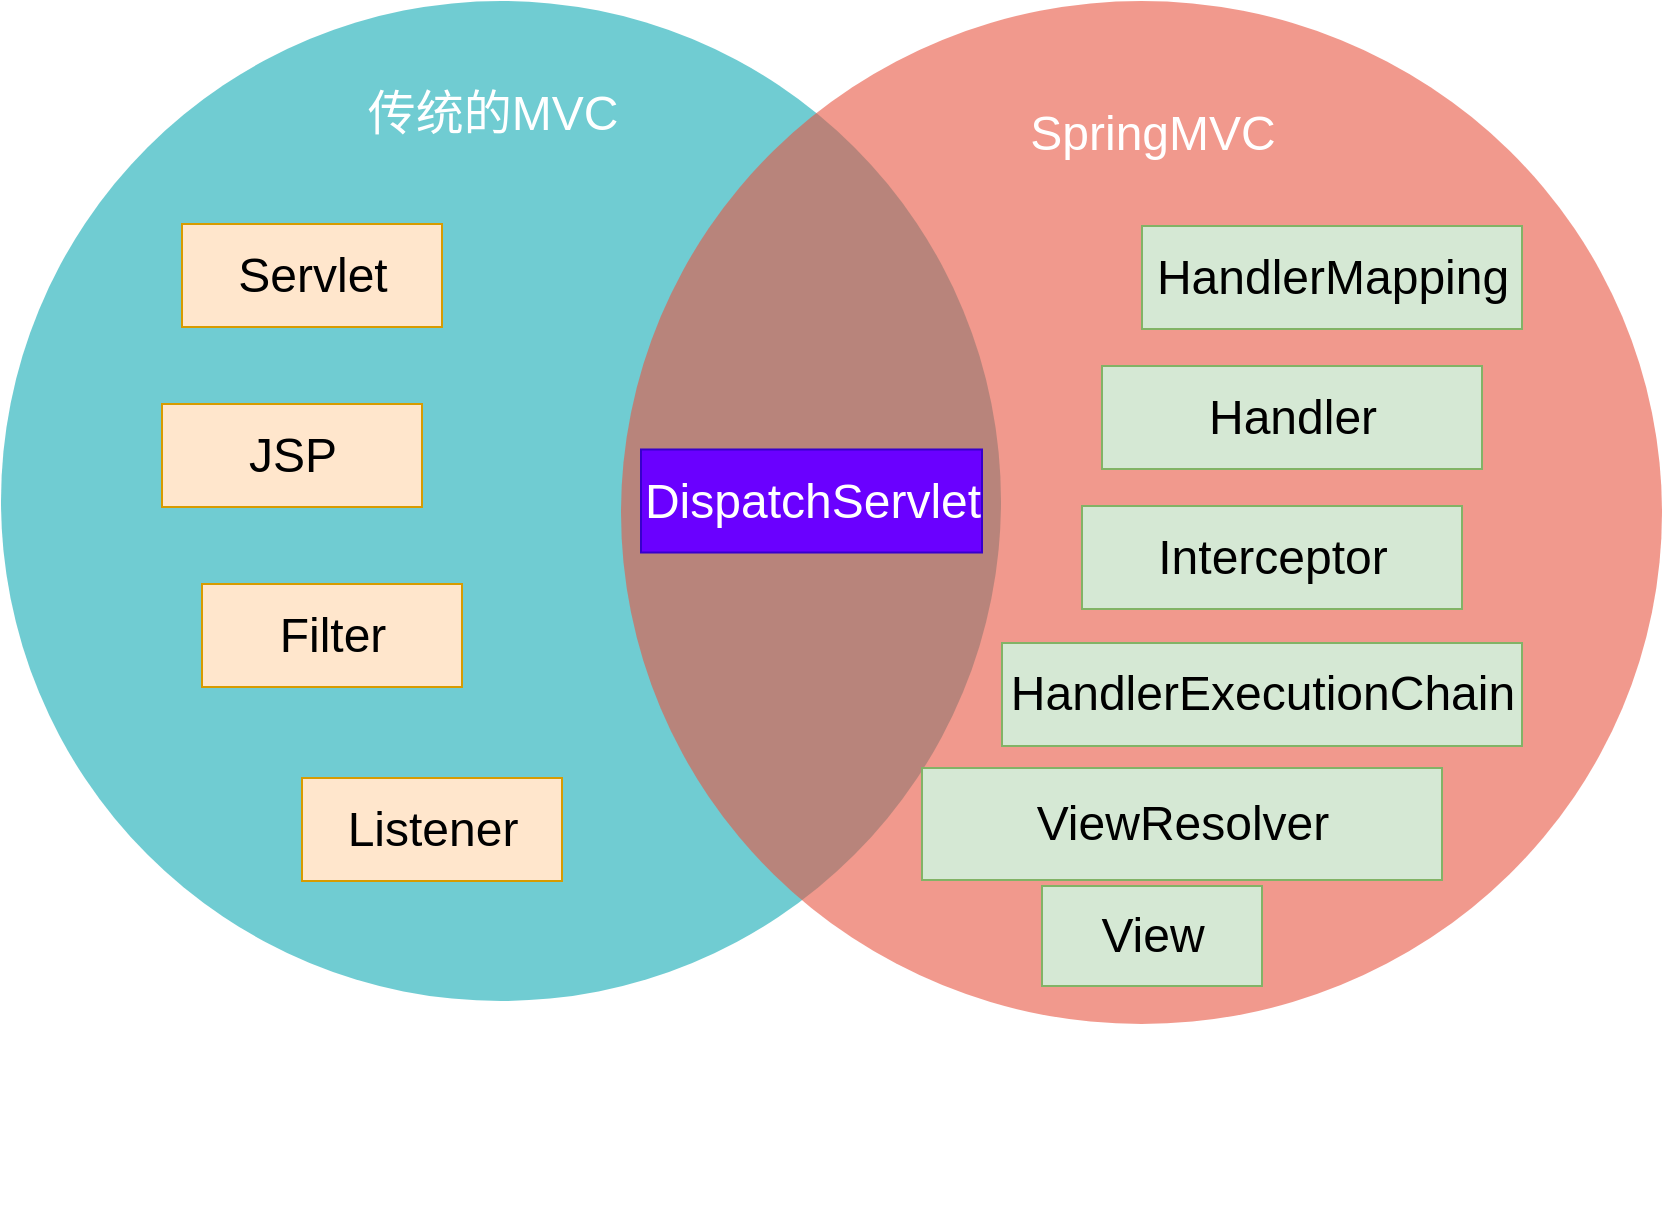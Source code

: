 <mxfile version="24.0.4" type="device" pages="2">
  <diagram id="3228e29e-7158-1315-38df-8450db1d8a1d" name="Page-1">
    <mxGraphModel dx="1500" dy="899" grid="1" gridSize="10" guides="1" tooltips="1" connect="1" arrows="1" fold="1" page="1" pageScale="1" pageWidth="1169" pageHeight="827" background="none" math="0" shadow="0">
      <root>
        <mxCell id="0" />
        <mxCell id="1" parent="0" />
        <mxCell id="21532" value="" style="ellipse;fillColor=#12AAB5;opacity=60;strokeColor=none;html=1;fontColor=#FFFFFF;" parent="1" vertex="1">
          <mxGeometry x="179.5" y="18.5" width="500" height="500" as="geometry" />
        </mxCell>
        <mxCell id="21533" value="" style="ellipse;fillColor=#e85642;opacity=60;strokeColor=none;html=1;fontColor=#FFFFFF;" parent="1" vertex="1">
          <mxGeometry x="489.5" y="18.5" width="520.5" height="511.5" as="geometry" />
        </mxCell>
        <mxCell id="21534" value="Servlet" style="text;fontSize=24;align=center;verticalAlign=middle;html=1;fillColor=#ffe6cc;strokeColor=#d79b00;" parent="1" vertex="1">
          <mxGeometry x="270" y="130" width="130" height="51.5" as="geometry" />
        </mxCell>
        <mxCell id="21536" value="Tradition" style="text;fontSize=24;align=center;verticalAlign=middle;html=1;fontColor=#FFFFFF;" parent="1" vertex="1">
          <mxGeometry x="499.5" y="558.5" width="190" height="70" as="geometry" />
        </mxCell>
        <mxCell id="7-HaCiihB34XGL5fVL0q-21540" value="JSP" style="text;fontSize=24;align=center;verticalAlign=middle;html=1;fillColor=#ffe6cc;strokeColor=#d79b00;" vertex="1" parent="1">
          <mxGeometry x="260" y="220" width="130" height="51.5" as="geometry" />
        </mxCell>
        <mxCell id="7-HaCiihB34XGL5fVL0q-21541" value="Filter" style="text;fontSize=24;align=center;verticalAlign=middle;html=1;fillColor=#ffe6cc;strokeColor=#d79b00;" vertex="1" parent="1">
          <mxGeometry x="280" y="310" width="130" height="51.5" as="geometry" />
        </mxCell>
        <mxCell id="7-HaCiihB34XGL5fVL0q-21542" value="Listener" style="text;fontSize=24;align=center;verticalAlign=middle;html=1;fillColor=#ffe6cc;strokeColor=#d79b00;" vertex="1" parent="1">
          <mxGeometry x="330" y="407" width="130" height="51.5" as="geometry" />
        </mxCell>
        <mxCell id="7-HaCiihB34XGL5fVL0q-21543" value="传统的MVC" style="text;fontSize=24;align=center;verticalAlign=middle;html=1;fontColor=#FFFFFF;" vertex="1" parent="1">
          <mxGeometry x="330" y="40" width="190" height="70" as="geometry" />
        </mxCell>
        <mxCell id="7-HaCiihB34XGL5fVL0q-21544" value="SpringMVC" style="text;fontSize=24;align=center;verticalAlign=middle;html=1;fontColor=#FFFFFF;" vertex="1" parent="1">
          <mxGeometry x="660" y="50" width="190" height="70" as="geometry" />
        </mxCell>
        <mxCell id="7-HaCiihB34XGL5fVL0q-21545" value="HandlerMapping" style="text;fontSize=24;align=center;verticalAlign=middle;html=1;fillColor=#d5e8d4;strokeColor=#82b366;" vertex="1" parent="1">
          <mxGeometry x="750" y="131" width="190" height="51.5" as="geometry" />
        </mxCell>
        <mxCell id="7-HaCiihB34XGL5fVL0q-21546" value="Handler" style="text;fontSize=24;align=center;verticalAlign=middle;html=1;fillColor=#d5e8d4;strokeColor=#82b366;" vertex="1" parent="1">
          <mxGeometry x="730" y="201" width="190" height="51.5" as="geometry" />
        </mxCell>
        <mxCell id="7-HaCiihB34XGL5fVL0q-21547" value="Interceptor" style="text;fontSize=24;align=center;verticalAlign=middle;html=1;fillColor=#d5e8d4;strokeColor=#82b366;" vertex="1" parent="1">
          <mxGeometry x="720" y="271" width="190" height="51.5" as="geometry" />
        </mxCell>
        <mxCell id="7-HaCiihB34XGL5fVL0q-21548" value="HandlerExecutionChain" style="text;fontSize=24;align=center;verticalAlign=middle;html=1;fillColor=#d5e8d4;strokeColor=#82b366;" vertex="1" parent="1">
          <mxGeometry x="680" y="339.5" width="260" height="51.5" as="geometry" />
        </mxCell>
        <mxCell id="7-HaCiihB34XGL5fVL0q-21549" value="ViewResolver" style="text;fontSize=24;align=center;verticalAlign=middle;html=1;fillColor=#d5e8d4;strokeColor=#82b366;" vertex="1" parent="1">
          <mxGeometry x="640" y="402" width="260" height="56" as="geometry" />
        </mxCell>
        <mxCell id="7-HaCiihB34XGL5fVL0q-21550" value="View" style="text;fontSize=24;align=center;verticalAlign=middle;html=1;fillColor=#d5e8d4;strokeColor=#82b366;" vertex="1" parent="1">
          <mxGeometry x="700" y="461" width="110" height="50" as="geometry" />
        </mxCell>
        <mxCell id="7-HaCiihB34XGL5fVL0q-21551" value="DispatchServlet" style="text;fontSize=24;align=center;verticalAlign=middle;html=1;fillColor=#6a00ff;strokeColor=#3700CC;fontColor=#ffffff;" vertex="1" parent="1">
          <mxGeometry x="499.5" y="242.75" width="170.5" height="51.5" as="geometry" />
        </mxCell>
      </root>
    </mxGraphModel>
  </diagram>
  <diagram id="3s8ViTIQCgOrYWG10YZX" name="理想的MVC">
    <mxGraphModel dx="1050" dy="629" grid="1" gridSize="10" guides="1" tooltips="1" connect="1" arrows="1" fold="1" page="1" pageScale="1" pageWidth="827" pageHeight="1169" math="0" shadow="0">
      <root>
        <mxCell id="0" />
        <mxCell id="1" parent="0" />
        <mxCell id="Cz5BFJqvExEph-cFm1eP-8" style="edgeStyle=orthogonalEdgeStyle;rounded=0;orthogonalLoop=1;jettySize=auto;html=1;exitX=0.5;exitY=1;exitDx=0;exitDy=0;entryX=0;entryY=0.5;entryDx=0;entryDy=0;" edge="1" parent="1" source="Cz5BFJqvExEph-cFm1eP-2" target="Cz5BFJqvExEph-cFm1eP-3">
          <mxGeometry relative="1" as="geometry" />
        </mxCell>
        <mxCell id="Cz5BFJqvExEph-cFm1eP-2" value="Controller" style="rounded=0;whiteSpace=wrap;html=1;" vertex="1" parent="1">
          <mxGeometry x="170" y="210" width="100" height="50" as="geometry" />
        </mxCell>
        <mxCell id="Cz5BFJqvExEph-cFm1eP-7" style="edgeStyle=orthogonalEdgeStyle;rounded=0;orthogonalLoop=1;jettySize=auto;html=1;exitX=1;exitY=0.5;exitDx=0;exitDy=0;entryX=0.5;entryY=1;entryDx=0;entryDy=0;" edge="1" parent="1" source="Cz5BFJqvExEph-cFm1eP-3" target="Cz5BFJqvExEph-cFm1eP-4">
          <mxGeometry relative="1" as="geometry" />
        </mxCell>
        <mxCell id="Cz5BFJqvExEph-cFm1eP-3" value="Model" style="rounded=0;whiteSpace=wrap;html=1;" vertex="1" parent="1">
          <mxGeometry x="310" y="290" width="100" height="50" as="geometry" />
        </mxCell>
        <mxCell id="Cz5BFJqvExEph-cFm1eP-13" value="响应" style="edgeStyle=orthogonalEdgeStyle;rounded=0;orthogonalLoop=1;jettySize=auto;html=1;" edge="1" parent="1" source="Cz5BFJqvExEph-cFm1eP-4" target="Cz5BFJqvExEph-cFm1eP-10">
          <mxGeometry relative="1" as="geometry" />
        </mxCell>
        <mxCell id="Cz5BFJqvExEph-cFm1eP-4" value="View" style="rounded=0;whiteSpace=wrap;html=1;" vertex="1" parent="1">
          <mxGeometry x="450" y="210" width="100" height="50" as="geometry" />
        </mxCell>
        <mxCell id="Cz5BFJqvExEph-cFm1eP-5" value="数据库" style="shape=cylinder3;whiteSpace=wrap;html=1;boundedLbl=1;backgroundOutline=1;size=15;" vertex="1" parent="1">
          <mxGeometry x="330" y="400" width="60" height="80" as="geometry" />
        </mxCell>
        <mxCell id="Cz5BFJqvExEph-cFm1eP-6" style="edgeStyle=orthogonalEdgeStyle;rounded=0;orthogonalLoop=1;jettySize=auto;html=1;exitX=0.5;exitY=1;exitDx=0;exitDy=0;entryX=0.5;entryY=0;entryDx=0;entryDy=0;entryPerimeter=0;startArrow=classic;startFill=1;" edge="1" parent="1" source="Cz5BFJqvExEph-cFm1eP-3" target="Cz5BFJqvExEph-cFm1eP-5">
          <mxGeometry relative="1" as="geometry" />
        </mxCell>
        <mxCell id="Cz5BFJqvExEph-cFm1eP-12" value="请求" style="edgeStyle=orthogonalEdgeStyle;rounded=0;orthogonalLoop=1;jettySize=auto;html=1;" edge="1" parent="1" source="Cz5BFJqvExEph-cFm1eP-9" target="Cz5BFJqvExEph-cFm1eP-2">
          <mxGeometry relative="1" as="geometry" />
        </mxCell>
        <mxCell id="Cz5BFJqvExEph-cFm1eP-9" value="用户" style="shape=umlActor;verticalLabelPosition=bottom;verticalAlign=top;html=1;outlineConnect=0;" vertex="1" parent="1">
          <mxGeometry x="205" y="80" width="30" height="60" as="geometry" />
        </mxCell>
        <mxCell id="Cz5BFJqvExEph-cFm1eP-10" value="用户" style="shape=umlActor;verticalLabelPosition=bottom;verticalAlign=top;html=1;outlineConnect=0;" vertex="1" parent="1">
          <mxGeometry x="485" y="80" width="30" height="60" as="geometry" />
        </mxCell>
        <mxCell id="Cz5BFJqvExEph-cFm1eP-14" value="" style="shape=flexArrow;endArrow=classic;html=1;rounded=0;" edge="1" parent="1">
          <mxGeometry width="50" height="50" relative="1" as="geometry">
            <mxPoint x="440" y="120" as="sourcePoint" />
            <mxPoint x="280" y="120" as="targetPoint" />
          </mxGeometry>
        </mxCell>
        <mxCell id="Cz5BFJqvExEph-cFm1eP-15" value="下一次用户操作" style="edgeLabel;html=1;align=center;verticalAlign=middle;resizable=0;points=[];" vertex="1" connectable="0" parent="Cz5BFJqvExEph-cFm1eP-14">
          <mxGeometry x="0.015" y="-1" relative="1" as="geometry">
            <mxPoint as="offset" />
          </mxGeometry>
        </mxCell>
      </root>
    </mxGraphModel>
  </diagram>
</mxfile>
